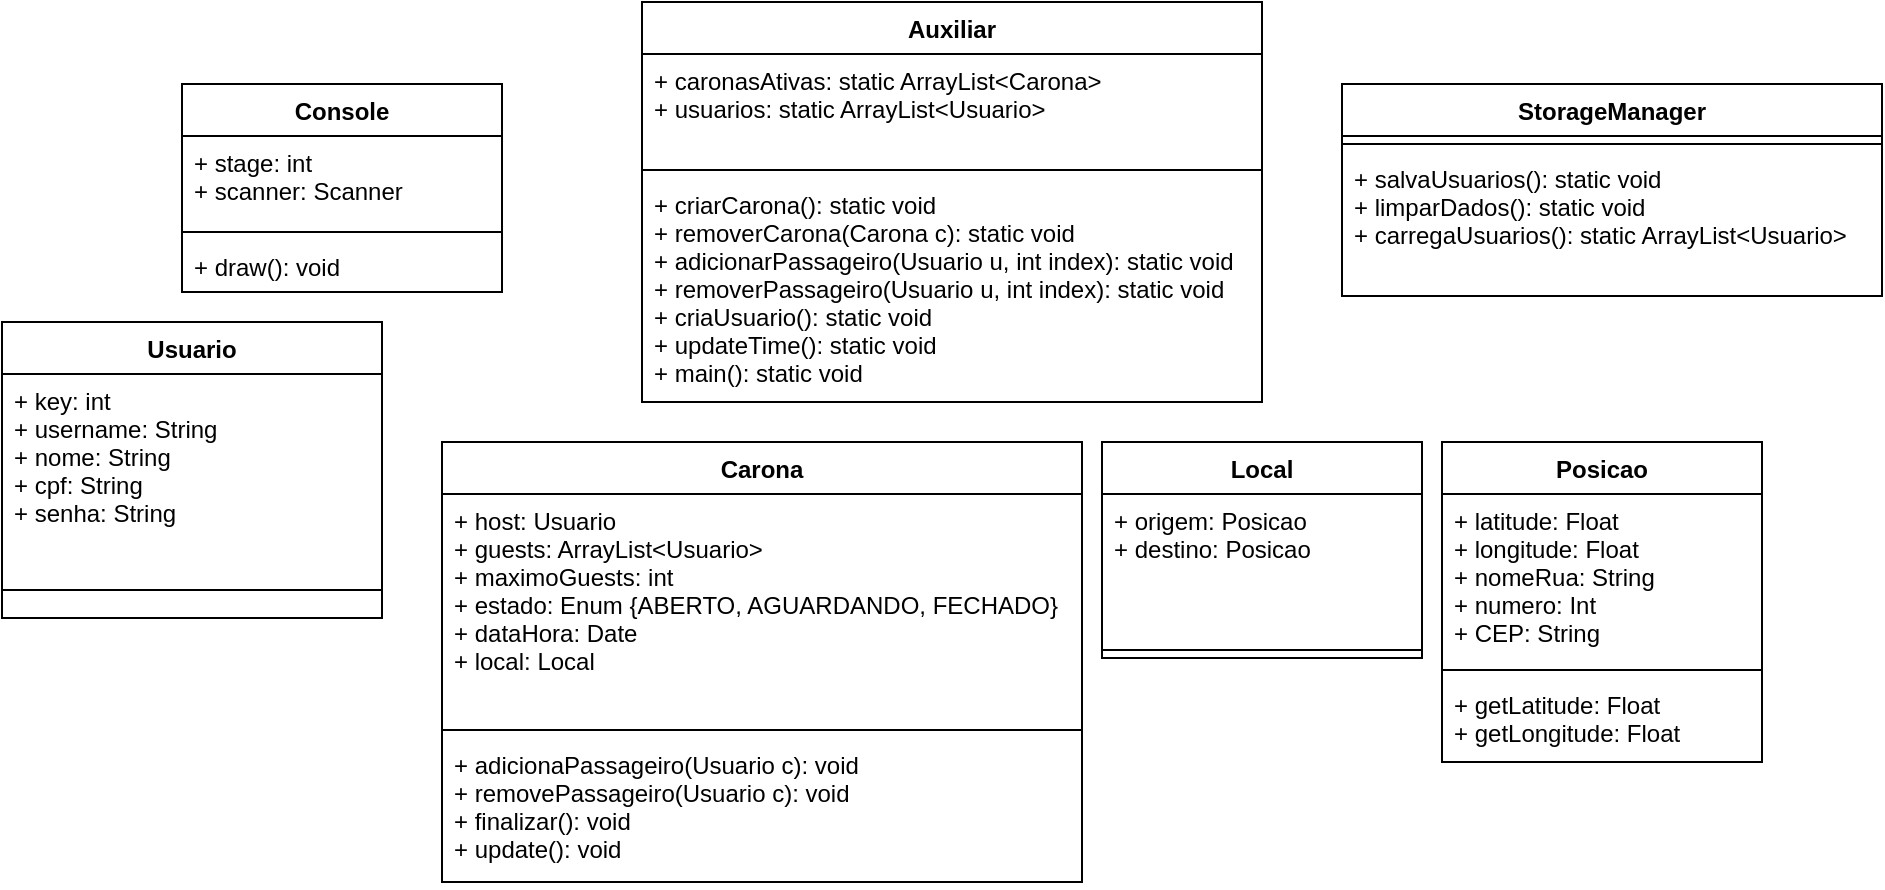 <mxfile version="13.10.6" type="device"><diagram id="C5RBs43oDa-KdzZeNtuy" name="Page-1"><mxGraphModel dx="1038" dy="580" grid="1" gridSize="10" guides="1" tooltips="1" connect="1" arrows="1" fold="1" page="1" pageScale="1" pageWidth="827" pageHeight="1169" math="0" shadow="0"><root><mxCell id="WIyWlLk6GJQsqaUBKTNV-0"/><mxCell id="WIyWlLk6GJQsqaUBKTNV-1" parent="WIyWlLk6GJQsqaUBKTNV-0"/><mxCell id="70YJ4k9ds1o5UzrM6RvZ-0" value="Carona" style="swimlane;fontStyle=1;align=center;verticalAlign=top;childLayout=stackLayout;horizontal=1;startSize=26;horizontalStack=0;resizeParent=1;resizeParentMax=0;resizeLast=0;collapsible=1;marginBottom=0;" parent="WIyWlLk6GJQsqaUBKTNV-1" vertex="1"><mxGeometry x="230" y="220" width="320" height="220" as="geometry"/></mxCell><mxCell id="70YJ4k9ds1o5UzrM6RvZ-1" value="+ host: Usuario&#10;+ guests: ArrayList&lt;Usuario&gt;&#10;+ maximoGuests: int&#10;+ estado: Enum {ABERTO, AGUARDANDO, FECHADO}&#10;+ dataHora: Date&#10;+ local: Local" style="text;strokeColor=none;fillColor=none;align=left;verticalAlign=top;spacingLeft=4;spacingRight=4;overflow=hidden;rotatable=0;points=[[0,0.5],[1,0.5]];portConstraint=eastwest;" parent="70YJ4k9ds1o5UzrM6RvZ-0" vertex="1"><mxGeometry y="26" width="320" height="114" as="geometry"/></mxCell><mxCell id="70YJ4k9ds1o5UzrM6RvZ-2" value="" style="line;strokeWidth=1;fillColor=none;align=left;verticalAlign=middle;spacingTop=-1;spacingLeft=3;spacingRight=3;rotatable=0;labelPosition=right;points=[];portConstraint=eastwest;" parent="70YJ4k9ds1o5UzrM6RvZ-0" vertex="1"><mxGeometry y="140" width="320" height="8" as="geometry"/></mxCell><mxCell id="70YJ4k9ds1o5UzrM6RvZ-3" value="+ adicionaPassageiro(Usuario c): void&#10;+ removePassageiro(Usuario c): void&#10;+ finalizar(): void&#10;+ update(): void" style="text;strokeColor=none;fillColor=none;align=left;verticalAlign=top;spacingLeft=4;spacingRight=4;overflow=hidden;rotatable=0;points=[[0,0.5],[1,0.5]];portConstraint=eastwest;" parent="70YJ4k9ds1o5UzrM6RvZ-0" vertex="1"><mxGeometry y="148" width="320" height="72" as="geometry"/></mxCell><mxCell id="70YJ4k9ds1o5UzrM6RvZ-4" value="Usuario" style="swimlane;fontStyle=1;align=center;verticalAlign=top;childLayout=stackLayout;horizontal=1;startSize=26;horizontalStack=0;resizeParent=1;resizeParentMax=0;resizeLast=0;collapsible=1;marginBottom=0;" parent="WIyWlLk6GJQsqaUBKTNV-1" vertex="1"><mxGeometry x="10" y="160" width="190" height="148" as="geometry"/></mxCell><mxCell id="70YJ4k9ds1o5UzrM6RvZ-5" value="+ key: int&#10;+ username: String&#10;+ nome: String&#10;+ cpf: String&#10;+ senha: String" style="text;strokeColor=none;fillColor=none;align=left;verticalAlign=top;spacingLeft=4;spacingRight=4;overflow=hidden;rotatable=0;points=[[0,0.5],[1,0.5]];portConstraint=eastwest;" parent="70YJ4k9ds1o5UzrM6RvZ-4" vertex="1"><mxGeometry y="26" width="190" height="94" as="geometry"/></mxCell><mxCell id="70YJ4k9ds1o5UzrM6RvZ-6" value="" style="line;strokeWidth=1;fillColor=none;align=left;verticalAlign=middle;spacingTop=-1;spacingLeft=3;spacingRight=3;rotatable=0;labelPosition=right;points=[];portConstraint=eastwest;" parent="70YJ4k9ds1o5UzrM6RvZ-4" vertex="1"><mxGeometry y="120" width="190" height="28" as="geometry"/></mxCell><mxCell id="70YJ4k9ds1o5UzrM6RvZ-9" value="Local" style="swimlane;fontStyle=1;align=center;verticalAlign=top;childLayout=stackLayout;horizontal=1;startSize=26;horizontalStack=0;resizeParent=1;resizeParentMax=0;resizeLast=0;collapsible=1;marginBottom=0;" parent="WIyWlLk6GJQsqaUBKTNV-1" vertex="1"><mxGeometry x="560" y="220" width="160" height="108" as="geometry"/></mxCell><mxCell id="70YJ4k9ds1o5UzrM6RvZ-10" value="+ origem: Posicao&#10;+ destino: Posicao" style="text;strokeColor=none;fillColor=none;align=left;verticalAlign=top;spacingLeft=4;spacingRight=4;overflow=hidden;rotatable=0;points=[[0,0.5],[1,0.5]];portConstraint=eastwest;" parent="70YJ4k9ds1o5UzrM6RvZ-9" vertex="1"><mxGeometry y="26" width="160" height="74" as="geometry"/></mxCell><mxCell id="70YJ4k9ds1o5UzrM6RvZ-11" value="" style="line;strokeWidth=1;fillColor=none;align=left;verticalAlign=middle;spacingTop=-1;spacingLeft=3;spacingRight=3;rotatable=0;labelPosition=right;points=[];portConstraint=eastwest;" parent="70YJ4k9ds1o5UzrM6RvZ-9" vertex="1"><mxGeometry y="100" width="160" height="8" as="geometry"/></mxCell><mxCell id="70YJ4k9ds1o5UzrM6RvZ-13" value="Posicao" style="swimlane;fontStyle=1;align=center;verticalAlign=top;childLayout=stackLayout;horizontal=1;startSize=26;horizontalStack=0;resizeParent=1;resizeParentMax=0;resizeLast=0;collapsible=1;marginBottom=0;" parent="WIyWlLk6GJQsqaUBKTNV-1" vertex="1"><mxGeometry x="730" y="220" width="160" height="160" as="geometry"/></mxCell><mxCell id="70YJ4k9ds1o5UzrM6RvZ-14" value="+ latitude: Float&#10;+ longitude: Float&#10;+ nomeRua: String&#10;+ numero: Int&#10;+ CEP: String" style="text;strokeColor=none;fillColor=none;align=left;verticalAlign=top;spacingLeft=4;spacingRight=4;overflow=hidden;rotatable=0;points=[[0,0.5],[1,0.5]];portConstraint=eastwest;" parent="70YJ4k9ds1o5UzrM6RvZ-13" vertex="1"><mxGeometry y="26" width="160" height="84" as="geometry"/></mxCell><mxCell id="70YJ4k9ds1o5UzrM6RvZ-15" value="" style="line;strokeWidth=1;fillColor=none;align=left;verticalAlign=middle;spacingTop=-1;spacingLeft=3;spacingRight=3;rotatable=0;labelPosition=right;points=[];portConstraint=eastwest;" parent="70YJ4k9ds1o5UzrM6RvZ-13" vertex="1"><mxGeometry y="110" width="160" height="8" as="geometry"/></mxCell><mxCell id="70YJ4k9ds1o5UzrM6RvZ-16" value="+ getLatitude: Float&#10;+ getLongitude: Float" style="text;strokeColor=none;fillColor=none;align=left;verticalAlign=top;spacingLeft=4;spacingRight=4;overflow=hidden;rotatable=0;points=[[0,0.5],[1,0.5]];portConstraint=eastwest;" parent="70YJ4k9ds1o5UzrM6RvZ-13" vertex="1"><mxGeometry y="118" width="160" height="42" as="geometry"/></mxCell><mxCell id="70YJ4k9ds1o5UzrM6RvZ-25" value="Auxiliar" style="swimlane;fontStyle=1;align=center;verticalAlign=top;childLayout=stackLayout;horizontal=1;startSize=26;horizontalStack=0;resizeParent=1;resizeParentMax=0;resizeLast=0;collapsible=1;marginBottom=0;" parent="WIyWlLk6GJQsqaUBKTNV-1" vertex="1"><mxGeometry x="330" width="310" height="200" as="geometry"/></mxCell><mxCell id="70YJ4k9ds1o5UzrM6RvZ-26" value="+ caronasAtivas: static ArrayList&lt;Carona&gt;&#10;+ usuarios: static ArrayList&lt;Usuario&gt;" style="text;strokeColor=none;fillColor=none;align=left;verticalAlign=top;spacingLeft=4;spacingRight=4;overflow=hidden;rotatable=0;points=[[0,0.5],[1,0.5]];portConstraint=eastwest;" parent="70YJ4k9ds1o5UzrM6RvZ-25" vertex="1"><mxGeometry y="26" width="310" height="54" as="geometry"/></mxCell><mxCell id="70YJ4k9ds1o5UzrM6RvZ-27" value="" style="line;strokeWidth=1;fillColor=none;align=left;verticalAlign=middle;spacingTop=-1;spacingLeft=3;spacingRight=3;rotatable=0;labelPosition=right;points=[];portConstraint=eastwest;" parent="70YJ4k9ds1o5UzrM6RvZ-25" vertex="1"><mxGeometry y="80" width="310" height="8" as="geometry"/></mxCell><mxCell id="70YJ4k9ds1o5UzrM6RvZ-28" value="+ criarCarona(): static void&#10;+ removerCarona(Carona c): static void&#10;+ adicionarPassageiro(Usuario u, int index): static void&#10;+ removerPassageiro(Usuario u, int index): static void&#10;+ criaUsuario(): static void&#10;+ updateTime(): static void&#10;+ main(): static void" style="text;strokeColor=none;fillColor=none;align=left;verticalAlign=top;spacingLeft=4;spacingRight=4;overflow=hidden;rotatable=0;points=[[0,0.5],[1,0.5]];portConstraint=eastwest;" parent="70YJ4k9ds1o5UzrM6RvZ-25" vertex="1"><mxGeometry y="88" width="310" height="112" as="geometry"/></mxCell><mxCell id="70YJ4k9ds1o5UzrM6RvZ-32" value="Console" style="swimlane;fontStyle=1;align=center;verticalAlign=top;childLayout=stackLayout;horizontal=1;startSize=26;horizontalStack=0;resizeParent=1;resizeParentMax=0;resizeLast=0;collapsible=1;marginBottom=0;" parent="WIyWlLk6GJQsqaUBKTNV-1" vertex="1"><mxGeometry x="100" y="41" width="160" height="104" as="geometry"/></mxCell><mxCell id="70YJ4k9ds1o5UzrM6RvZ-33" value="+ stage: int&#10;+ scanner: Scanner" style="text;strokeColor=none;fillColor=none;align=left;verticalAlign=top;spacingLeft=4;spacingRight=4;overflow=hidden;rotatable=0;points=[[0,0.5],[1,0.5]];portConstraint=eastwest;" parent="70YJ4k9ds1o5UzrM6RvZ-32" vertex="1"><mxGeometry y="26" width="160" height="44" as="geometry"/></mxCell><mxCell id="70YJ4k9ds1o5UzrM6RvZ-34" value="" style="line;strokeWidth=1;fillColor=none;align=left;verticalAlign=middle;spacingTop=-1;spacingLeft=3;spacingRight=3;rotatable=0;labelPosition=right;points=[];portConstraint=eastwest;" parent="70YJ4k9ds1o5UzrM6RvZ-32" vertex="1"><mxGeometry y="70" width="160" height="8" as="geometry"/></mxCell><mxCell id="70YJ4k9ds1o5UzrM6RvZ-35" value="+ draw(): void" style="text;strokeColor=none;fillColor=none;align=left;verticalAlign=top;spacingLeft=4;spacingRight=4;overflow=hidden;rotatable=0;points=[[0,0.5],[1,0.5]];portConstraint=eastwest;" parent="70YJ4k9ds1o5UzrM6RvZ-32" vertex="1"><mxGeometry y="78" width="160" height="26" as="geometry"/></mxCell><mxCell id="8-LOsy8GWbaPUUwe34V0-0" value="StorageManager" style="swimlane;fontStyle=1;align=center;verticalAlign=top;childLayout=stackLayout;horizontal=1;startSize=26;horizontalStack=0;resizeParent=1;resizeParentMax=0;resizeLast=0;collapsible=1;marginBottom=0;" parent="WIyWlLk6GJQsqaUBKTNV-1" vertex="1"><mxGeometry x="680" y="41" width="270" height="106" as="geometry"/></mxCell><mxCell id="8-LOsy8GWbaPUUwe34V0-2" value="" style="line;strokeWidth=1;fillColor=none;align=left;verticalAlign=middle;spacingTop=-1;spacingLeft=3;spacingRight=3;rotatable=0;labelPosition=right;points=[];portConstraint=eastwest;" parent="8-LOsy8GWbaPUUwe34V0-0" vertex="1"><mxGeometry y="26" width="270" height="8" as="geometry"/></mxCell><mxCell id="8-LOsy8GWbaPUUwe34V0-3" value="+ salvaUsuarios(): static void&#10;+ limparDados(): static void&#10;+ carregaUsuarios(): static ArrayList&lt;Usuario&gt;" style="text;strokeColor=none;fillColor=none;align=left;verticalAlign=top;spacingLeft=4;spacingRight=4;overflow=hidden;rotatable=0;points=[[0,0.5],[1,0.5]];portConstraint=eastwest;" parent="8-LOsy8GWbaPUUwe34V0-0" vertex="1"><mxGeometry y="34" width="270" height="72" as="geometry"/></mxCell></root></mxGraphModel></diagram></mxfile>